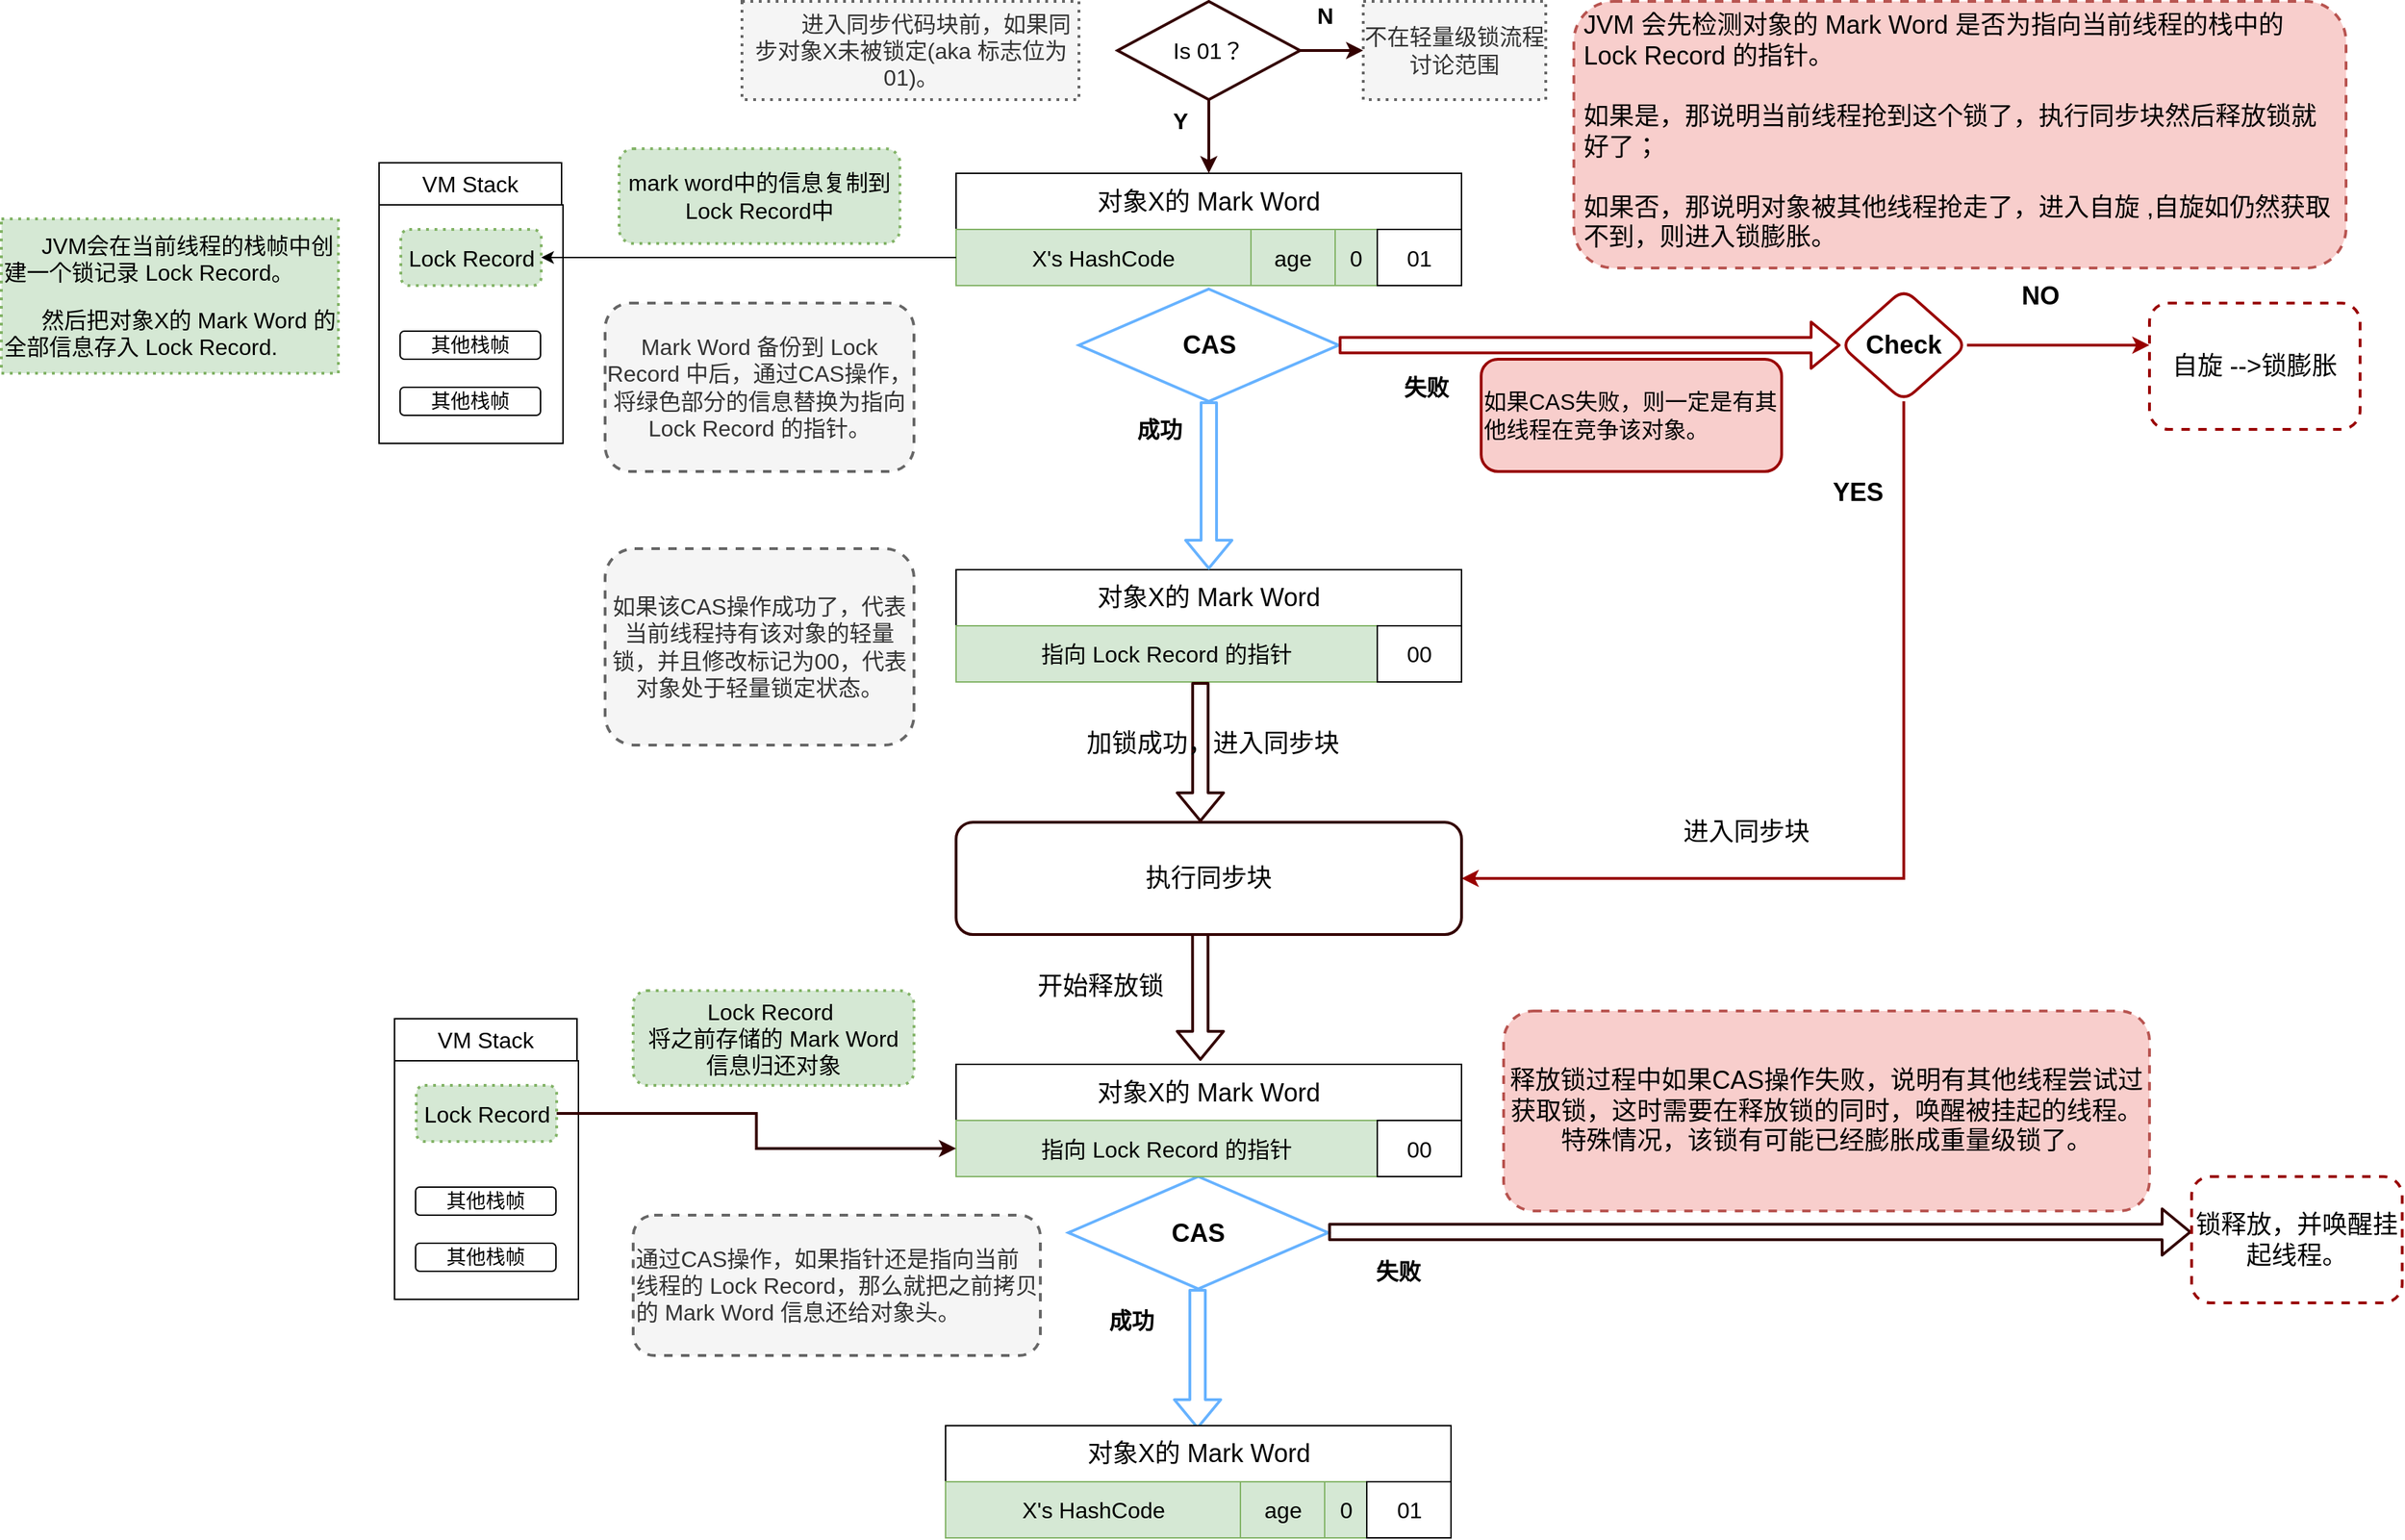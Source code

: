 <mxfile version="14.4.2" type="github">
  <diagram id="PGz8U3BKIXKiMVyUwiMm" name="Page-1">
    <mxGraphModel dx="2066" dy="1161" grid="1" gridSize="10" guides="1" tooltips="1" connect="1" arrows="1" fold="1" page="1" pageScale="1" pageWidth="827" pageHeight="1169" math="0" shadow="0">
      <root>
        <mxCell id="0" />
        <mxCell id="1" parent="0" />
        <mxCell id="QC1wFcTw7xElOVyUpBSb-2" value="&lt;font style=&quot;font-size: 18px&quot;&gt;对象X的 Mark Word&lt;/font&gt;" style="rounded=0;whiteSpace=wrap;html=1;" vertex="1" parent="1">
          <mxGeometry x="760" y="177.5" width="360" height="40" as="geometry" />
        </mxCell>
        <mxCell id="QC1wFcTw7xElOVyUpBSb-3" value="&lt;font style=&quot;font-size: 16px&quot;&gt;VM Stack&lt;/font&gt;" style="rounded=0;whiteSpace=wrap;html=1;" vertex="1" parent="1">
          <mxGeometry x="349" y="170" width="130" height="30" as="geometry" />
        </mxCell>
        <mxCell id="QC1wFcTw7xElOVyUpBSb-4" value="&lt;font style=&quot;font-size: 16px&quot;&gt;X&#39;s HashCode&lt;/font&gt;" style="rounded=0;whiteSpace=wrap;html=1;fillColor=#d5e8d4;strokeColor=#82b366;" vertex="1" parent="1">
          <mxGeometry x="760" y="217.5" width="210" height="40" as="geometry" />
        </mxCell>
        <mxCell id="QC1wFcTw7xElOVyUpBSb-5" value="&lt;font style=&quot;font-size: 16px&quot;&gt;age&lt;/font&gt;" style="rounded=0;whiteSpace=wrap;html=1;fillColor=#d5e8d4;strokeColor=#82b366;" vertex="1" parent="1">
          <mxGeometry x="970" y="217.5" width="60" height="40" as="geometry" />
        </mxCell>
        <mxCell id="QC1wFcTw7xElOVyUpBSb-6" value="&lt;span style=&quot;font-size: 16px&quot;&gt;0&lt;/span&gt;" style="rounded=0;whiteSpace=wrap;html=1;fillColor=#d5e8d4;strokeColor=#82b366;" vertex="1" parent="1">
          <mxGeometry x="1030" y="217.5" width="30" height="40" as="geometry" />
        </mxCell>
        <mxCell id="QC1wFcTw7xElOVyUpBSb-7" value="&lt;span style=&quot;font-size: 16px&quot;&gt;01&lt;/span&gt;" style="rounded=0;whiteSpace=wrap;html=1;" vertex="1" parent="1">
          <mxGeometry x="1060" y="217.5" width="60" height="40" as="geometry" />
        </mxCell>
        <mxCell id="QC1wFcTw7xElOVyUpBSb-90" style="edgeStyle=orthogonalEdgeStyle;rounded=0;orthogonalLoop=1;jettySize=auto;html=1;exitX=1;exitY=0.5;exitDx=0;exitDy=0;strokeColor=#330000;strokeWidth=2;fontSize=18;entryX=0;entryY=0.5;entryDx=0;entryDy=0;" edge="1" parent="1" source="QC1wFcTw7xElOVyUpBSb-8" target="QC1wFcTw7xElOVyUpBSb-92">
          <mxGeometry relative="1" as="geometry">
            <mxPoint x="920" y="90" as="targetPoint" />
          </mxGeometry>
        </mxCell>
        <mxCell id="QC1wFcTw7xElOVyUpBSb-94" style="edgeStyle=orthogonalEdgeStyle;rounded=0;orthogonalLoop=1;jettySize=auto;html=1;exitX=0.5;exitY=1;exitDx=0;exitDy=0;entryX=0.5;entryY=0;entryDx=0;entryDy=0;strokeColor=#330000;strokeWidth=2;fontSize=18;" edge="1" parent="1" source="QC1wFcTw7xElOVyUpBSb-8" target="QC1wFcTw7xElOVyUpBSb-2">
          <mxGeometry relative="1" as="geometry" />
        </mxCell>
        <mxCell id="QC1wFcTw7xElOVyUpBSb-8" value="&lt;font style=&quot;font-size: 16px&quot;&gt;Is 01？&lt;/font&gt;" style="rhombus;whiteSpace=wrap;html=1;strokeWidth=2;strokeColor=#330000;" vertex="1" parent="1">
          <mxGeometry x="875" y="55" width="130" height="70" as="geometry" />
        </mxCell>
        <mxCell id="QC1wFcTw7xElOVyUpBSb-9" value="&lt;font style=&quot;font-size: 16px&quot;&gt;&amp;nbsp; &amp;nbsp; &amp;nbsp; &amp;nbsp; 进入同步代码块前，如果同步对象X未被锁定(aka 标志位为 01)。&lt;/font&gt;" style="text;html=1;align=center;verticalAlign=middle;whiteSpace=wrap;rounded=0;dashed=1;dashPattern=1 2;strokeWidth=2;fillColor=#f5f5f5;strokeColor=#666666;fontColor=#333333;" vertex="1" parent="1">
          <mxGeometry x="607.5" y="55" width="240" height="70" as="geometry" />
        </mxCell>
        <mxCell id="QC1wFcTw7xElOVyUpBSb-11" value="" style="rounded=0;whiteSpace=wrap;html=1;" vertex="1" parent="1">
          <mxGeometry x="349" y="200" width="131" height="170" as="geometry" />
        </mxCell>
        <mxCell id="QC1wFcTw7xElOVyUpBSb-12" value="&lt;font style=&quot;font-size: 16px&quot;&gt;Lock Record&lt;/font&gt;" style="rounded=1;whiteSpace=wrap;html=1;dashed=1;strokeColor=#82b366;strokeWidth=2;dashPattern=1 2;fillColor=#d5e8d4;" vertex="1" parent="1">
          <mxGeometry x="364.5" y="217.5" width="100" height="40" as="geometry" />
        </mxCell>
        <mxCell id="QC1wFcTw7xElOVyUpBSb-13" value="&lt;span style=&quot;font-size: 14px&quot;&gt;其他栈帧&lt;br&gt;&lt;/span&gt;" style="rounded=1;whiteSpace=wrap;html=1;strokeColor=#000000;strokeWidth=1;" vertex="1" parent="1">
          <mxGeometry x="364" y="330" width="100" height="20" as="geometry" />
        </mxCell>
        <mxCell id="QC1wFcTw7xElOVyUpBSb-14" value="&lt;span style=&quot;font-size: 14px&quot;&gt;其他栈帧&lt;br&gt;&lt;/span&gt;" style="rounded=1;whiteSpace=wrap;html=1;strokeColor=#000000;strokeWidth=1;" vertex="1" parent="1">
          <mxGeometry x="364" y="290" width="100" height="20" as="geometry" />
        </mxCell>
        <mxCell id="QC1wFcTw7xElOVyUpBSb-15" value="&lt;font&gt;&lt;span style=&quot;font-size: 16px&quot;&gt;&amp;nbsp; &amp;nbsp; &amp;nbsp; JVM会在当前线程的栈帧中创建一个锁记录 Lock Record。&lt;br&gt;&lt;/span&gt;&lt;br&gt;&lt;span style=&quot;font-size: 16px&quot;&gt;&amp;nbsp; &amp;nbsp; &amp;nbsp; 然后把&lt;/span&gt;&lt;font style=&quot;font-size: 16px&quot;&gt;对象X的 Mark Word 的全部信息存入 Lock Record.&lt;/font&gt;&lt;br&gt;&lt;/font&gt;" style="text;html=1;fillColor=#d5e8d4;align=left;verticalAlign=middle;whiteSpace=wrap;rounded=0;dashed=1;glass=0;sketch=0;shadow=0;dashPattern=1 2;strokeWidth=2;strokeColor=#82b366;" vertex="1" parent="1">
          <mxGeometry x="80" y="210" width="240" height="110" as="geometry" />
        </mxCell>
        <mxCell id="QC1wFcTw7xElOVyUpBSb-16" value="&lt;font style=&quot;font-size: 16px&quot;&gt;&lt;b&gt;Y&lt;/b&gt;&lt;/font&gt;" style="text;html=1;strokeColor=none;fillColor=none;align=center;verticalAlign=middle;whiteSpace=wrap;rounded=0;" vertex="1" parent="1">
          <mxGeometry x="910" y="130" width="20" height="20" as="geometry" />
        </mxCell>
        <mxCell id="QC1wFcTw7xElOVyUpBSb-21" value="&lt;font style=&quot;font-size: 16px&quot;&gt;Mark Word 备份到 Lock Record 中后，通过CAS操作，将绿色部分的信息替换为指向 Lock Record 的指针。&lt;br&gt;&lt;/font&gt;" style="rounded=1;whiteSpace=wrap;html=1;shadow=0;glass=0;sketch=0;strokeWidth=2;align=center;strokeColor=#666666;dashed=1;fillColor=#f5f5f5;fontColor=#333333;" vertex="1" parent="1">
          <mxGeometry x="510" y="270" width="220" height="120" as="geometry" />
        </mxCell>
        <mxCell id="QC1wFcTw7xElOVyUpBSb-22" value="" style="endArrow=classic;html=1;exitX=0;exitY=0.5;exitDx=0;exitDy=0;entryX=1;entryY=0.5;entryDx=0;entryDy=0;" edge="1" parent="1" source="QC1wFcTw7xElOVyUpBSb-4" target="QC1wFcTw7xElOVyUpBSb-12">
          <mxGeometry width="50" height="50" relative="1" as="geometry">
            <mxPoint x="900" y="540" as="sourcePoint" />
            <mxPoint x="500" y="250" as="targetPoint" />
          </mxGeometry>
        </mxCell>
        <mxCell id="QC1wFcTw7xElOVyUpBSb-23" value="&lt;font style=&quot;font-size: 16px&quot;&gt;mark word中的信息复制到Lock Record中&lt;/font&gt;" style="text;html=1;fillColor=#d5e8d4;align=center;verticalAlign=middle;whiteSpace=wrap;rounded=1;shadow=0;glass=0;dashed=1;dashPattern=1 2;sketch=0;strokeColor=#82b366;strokeWidth=2;" vertex="1" parent="1">
          <mxGeometry x="520" y="160" width="200" height="67.5" as="geometry" />
        </mxCell>
        <mxCell id="QC1wFcTw7xElOVyUpBSb-24" value="&lt;font style=&quot;font-size: 18px&quot;&gt;对象X的 Mark Word&lt;/font&gt;" style="rounded=0;whiteSpace=wrap;html=1;" vertex="1" parent="1">
          <mxGeometry x="760" y="460" width="360" height="40" as="geometry" />
        </mxCell>
        <mxCell id="QC1wFcTw7xElOVyUpBSb-25" value="&lt;font style=&quot;font-size: 16px&quot;&gt;指向 Lock Record 的指针&lt;/font&gt;" style="rounded=0;whiteSpace=wrap;html=1;fillColor=#d5e8d4;strokeColor=#82b366;" vertex="1" parent="1">
          <mxGeometry x="760" y="500" width="300" height="40" as="geometry" />
        </mxCell>
        <mxCell id="QC1wFcTw7xElOVyUpBSb-28" value="&lt;span style=&quot;font-size: 16px&quot;&gt;00&lt;/span&gt;" style="rounded=0;whiteSpace=wrap;html=1;" vertex="1" parent="1">
          <mxGeometry x="1060" y="500" width="60" height="40" as="geometry" />
        </mxCell>
        <mxCell id="QC1wFcTw7xElOVyUpBSb-36" value="&lt;font style=&quot;font-size: 18px&quot;&gt;&lt;b&gt;CAS&lt;/b&gt;&lt;/font&gt;" style="rhombus;whiteSpace=wrap;html=1;rounded=0;shadow=0;glass=0;sketch=0;strokeColor=#66B2FF;strokeWidth=2;align=center;" vertex="1" parent="1">
          <mxGeometry x="847.5" y="260" width="185" height="80" as="geometry" />
        </mxCell>
        <mxCell id="QC1wFcTw7xElOVyUpBSb-37" value="&lt;span style=&quot;font-size: 16px&quot;&gt;&lt;b&gt;成功&lt;br&gt;&lt;/b&gt;&lt;/span&gt;" style="text;html=1;strokeColor=none;fillColor=none;align=center;verticalAlign=middle;whiteSpace=wrap;rounded=0;" vertex="1" parent="1">
          <mxGeometry x="880" y="350" width="50" height="20" as="geometry" />
        </mxCell>
        <mxCell id="QC1wFcTw7xElOVyUpBSb-39" value="&lt;font style=&quot;font-size: 16px&quot;&gt;&lt;b&gt;失败&lt;/b&gt;&lt;/font&gt;" style="text;html=1;strokeColor=none;fillColor=none;align=center;verticalAlign=middle;whiteSpace=wrap;rounded=0;" vertex="1" parent="1">
          <mxGeometry x="1070" y="320" width="50" height="20" as="geometry" />
        </mxCell>
        <mxCell id="QC1wFcTw7xElOVyUpBSb-43" value="" style="shape=flexArrow;endArrow=classic;html=1;strokeWidth=2;exitX=0.5;exitY=1;exitDx=0;exitDy=0;entryX=0.5;entryY=0;entryDx=0;entryDy=0;strokeColor=#66B2FF;" edge="1" parent="1" source="QC1wFcTw7xElOVyUpBSb-36" target="QC1wFcTw7xElOVyUpBSb-24">
          <mxGeometry width="50" height="50" relative="1" as="geometry">
            <mxPoint x="900" y="470" as="sourcePoint" />
            <mxPoint x="950" y="420" as="targetPoint" />
          </mxGeometry>
        </mxCell>
        <mxCell id="QC1wFcTw7xElOVyUpBSb-44" value="" style="shape=flexArrow;endArrow=classic;html=1;strokeWidth=2;exitX=1;exitY=0.5;exitDx=0;exitDy=0;strokeColor=#990000;" edge="1" parent="1" source="QC1wFcTw7xElOVyUpBSb-36">
          <mxGeometry width="50" height="50" relative="1" as="geometry">
            <mxPoint x="900" y="470" as="sourcePoint" />
            <mxPoint x="1390" y="300" as="targetPoint" />
          </mxGeometry>
        </mxCell>
        <mxCell id="QC1wFcTw7xElOVyUpBSb-45" value="&lt;font&gt;&lt;span style=&quot;font-size: 16px&quot;&gt;如果该CAS操作成功了，代表当前线程持有该对象的轻量锁，并且修改标记为00，代表对象处于轻量锁定状态。&lt;/span&gt;&lt;br&gt;&lt;/font&gt;" style="rounded=1;whiteSpace=wrap;html=1;shadow=0;glass=0;sketch=0;strokeWidth=2;align=center;strokeColor=#666666;dashed=1;fillColor=#f5f5f5;fontColor=#333333;" vertex="1" parent="1">
          <mxGeometry x="510" y="445" width="220" height="140" as="geometry" />
        </mxCell>
        <mxCell id="QC1wFcTw7xElOVyUpBSb-46" value="&lt;font style=&quot;font-size: 16px&quot;&gt;如果CAS失败，则一定是有其他线程在竞争该对象。&lt;/font&gt;" style="rounded=1;whiteSpace=wrap;html=1;shadow=0;glass=0;sketch=0;strokeWidth=2;align=left;fillColor=#f8cecc;strokeColor=#990000;" vertex="1" parent="1">
          <mxGeometry x="1134" y="310" width="214" height="80" as="geometry" />
        </mxCell>
        <mxCell id="QC1wFcTw7xElOVyUpBSb-51" style="edgeStyle=orthogonalEdgeStyle;rounded=0;orthogonalLoop=1;jettySize=auto;html=1;exitX=0.5;exitY=1;exitDx=0;exitDy=0;strokeColor=#990000;strokeWidth=2;entryX=1;entryY=0.5;entryDx=0;entryDy=0;" edge="1" parent="1" source="QC1wFcTw7xElOVyUpBSb-47" target="QC1wFcTw7xElOVyUpBSb-56">
          <mxGeometry relative="1" as="geometry">
            <mxPoint x="1440" y="660" as="targetPoint" />
          </mxGeometry>
        </mxCell>
        <mxCell id="QC1wFcTw7xElOVyUpBSb-54" style="edgeStyle=orthogonalEdgeStyle;rounded=0;orthogonalLoop=1;jettySize=auto;html=1;exitX=1;exitY=0.5;exitDx=0;exitDy=0;strokeColor=#990000;strokeWidth=2;" edge="1" parent="1" source="QC1wFcTw7xElOVyUpBSb-47">
          <mxGeometry relative="1" as="geometry">
            <mxPoint x="1610" y="300" as="targetPoint" />
          </mxGeometry>
        </mxCell>
        <mxCell id="QC1wFcTw7xElOVyUpBSb-47" value="&lt;b&gt;&lt;font style=&quot;font-size: 18px&quot;&gt;Check&lt;/font&gt;&lt;/b&gt;" style="rhombus;whiteSpace=wrap;html=1;rounded=1;shadow=0;glass=0;sketch=0;strokeColor=#990000;strokeWidth=2;align=center;" vertex="1" parent="1">
          <mxGeometry x="1390" y="260" width="90" height="80" as="geometry" />
        </mxCell>
        <mxCell id="QC1wFcTw7xElOVyUpBSb-50" value="&lt;font style=&quot;font-size: 18px&quot;&gt;JVM 会先检测对象的 Mark Word 是否为指向当前线程的栈中的 Lock Record 的指针。&lt;br&gt;&lt;br&gt;如果是，那说明当前线程抢到这个锁了，执行同步块然后释放锁就好了；&lt;br&gt;&lt;br&gt;如果否，那说明对象被其他线程抢走了，进入自旋 ,自旋如仍然获取不到，则进入锁膨胀。&lt;br&gt;&lt;/font&gt;" style="rounded=1;whiteSpace=wrap;html=1;shadow=0;glass=0;sketch=0;strokeColor=#b85450;strokeWidth=2;align=left;dashed=1;spacingLeft=5;spacingBottom=5;spacingTop=0;spacingRight=5;fillColor=#f8cecc;" vertex="1" parent="1">
          <mxGeometry x="1200" y="55" width="550" height="190" as="geometry" />
        </mxCell>
        <mxCell id="QC1wFcTw7xElOVyUpBSb-53" value="&lt;b&gt;&lt;font style=&quot;font-size: 18px&quot;&gt;YES&lt;/font&gt;&lt;/b&gt;" style="text;html=1;strokeColor=none;fillColor=none;align=center;verticalAlign=middle;whiteSpace=wrap;rounded=0;" vertex="1" parent="1">
          <mxGeometry x="1380" y="380" width="45" height="50" as="geometry" />
        </mxCell>
        <mxCell id="QC1wFcTw7xElOVyUpBSb-55" value="&lt;b&gt;&lt;font style=&quot;font-size: 18px&quot;&gt;NO&lt;/font&gt;&lt;/b&gt;" style="text;html=1;strokeColor=none;fillColor=none;align=center;verticalAlign=middle;whiteSpace=wrap;rounded=0;" vertex="1" parent="1">
          <mxGeometry x="1510" y="240" width="45" height="50" as="geometry" />
        </mxCell>
        <mxCell id="QC1wFcTw7xElOVyUpBSb-56" value="&lt;font style=&quot;font-size: 18px&quot;&gt;执行同步块&lt;/font&gt;" style="rounded=1;whiteSpace=wrap;html=1;shadow=0;glass=0;sketch=0;strokeWidth=2;align=center;strokeColor=#330000;" vertex="1" parent="1">
          <mxGeometry x="760" y="640" width="360" height="80" as="geometry" />
        </mxCell>
        <mxCell id="QC1wFcTw7xElOVyUpBSb-57" value="自旋 --&amp;gt;锁膨胀" style="rounded=1;whiteSpace=wrap;html=1;shadow=0;glass=0;dashed=1;sketch=0;strokeColor=#990000;strokeWidth=2;align=center;fontSize=18;" vertex="1" parent="1">
          <mxGeometry x="1610" y="270" width="150" height="90" as="geometry" />
        </mxCell>
        <mxCell id="QC1wFcTw7xElOVyUpBSb-61" value="" style="shape=flexArrow;endArrow=classic;html=1;strokeWidth=2;fontSize=18;strokeColor=#330000;exitX=0.58;exitY=1;exitDx=0;exitDy=0;exitPerimeter=0;" edge="1" parent="1" source="QC1wFcTw7xElOVyUpBSb-25">
          <mxGeometry width="50" height="50" relative="1" as="geometry">
            <mxPoint x="900" y="670" as="sourcePoint" />
            <mxPoint x="934" y="640" as="targetPoint" />
          </mxGeometry>
        </mxCell>
        <mxCell id="QC1wFcTw7xElOVyUpBSb-62" value="加锁成功，进入同步块" style="text;html=1;strokeColor=none;fillColor=none;align=center;verticalAlign=middle;whiteSpace=wrap;rounded=0;shadow=0;glass=0;sketch=0;fontSize=18;" vertex="1" parent="1">
          <mxGeometry x="847.5" y="567" width="190" height="34.5" as="geometry" />
        </mxCell>
        <mxCell id="QC1wFcTw7xElOVyUpBSb-63" value="进入同步块" style="text;html=1;strokeColor=none;fillColor=none;align=center;verticalAlign=middle;whiteSpace=wrap;rounded=0;shadow=0;glass=0;sketch=0;fontSize=18;" vertex="1" parent="1">
          <mxGeometry x="1266.25" y="630" width="113.75" height="34.5" as="geometry" />
        </mxCell>
        <mxCell id="QC1wFcTw7xElOVyUpBSb-64" value="" style="shape=flexArrow;endArrow=classic;html=1;strokeColor=#330000;strokeWidth=2;fontSize=18;exitX=0.483;exitY=0.988;exitDx=0;exitDy=0;exitPerimeter=0;" edge="1" parent="1" source="QC1wFcTw7xElOVyUpBSb-56">
          <mxGeometry width="50" height="50" relative="1" as="geometry">
            <mxPoint x="940" y="840" as="sourcePoint" />
            <mxPoint x="934" y="810" as="targetPoint" />
          </mxGeometry>
        </mxCell>
        <mxCell id="QC1wFcTw7xElOVyUpBSb-65" value="开始释放锁" style="text;html=1;strokeColor=none;fillColor=none;align=center;verticalAlign=middle;whiteSpace=wrap;rounded=0;shadow=0;glass=0;sketch=0;fontSize=18;" vertex="1" parent="1">
          <mxGeometry x="806.25" y="740" width="113.75" height="34.5" as="geometry" />
        </mxCell>
        <mxCell id="QC1wFcTw7xElOVyUpBSb-66" value="&lt;font style=&quot;font-size: 18px&quot;&gt;&lt;b&gt;CAS&lt;/b&gt;&lt;/font&gt;" style="rhombus;whiteSpace=wrap;html=1;rounded=0;shadow=0;glass=0;sketch=0;strokeColor=#66B2FF;strokeWidth=2;align=center;" vertex="1" parent="1">
          <mxGeometry x="840" y="892.5" width="185" height="80" as="geometry" />
        </mxCell>
        <mxCell id="QC1wFcTw7xElOVyUpBSb-67" value="&lt;span style=&quot;font-size: 16px&quot;&gt;&lt;b&gt;成功&lt;br&gt;&lt;/b&gt;&lt;/span&gt;" style="text;html=1;strokeColor=none;fillColor=none;align=center;verticalAlign=middle;whiteSpace=wrap;rounded=0;" vertex="1" parent="1">
          <mxGeometry x="860" y="980" width="50" height="30" as="geometry" />
        </mxCell>
        <mxCell id="QC1wFcTw7xElOVyUpBSb-68" value="" style="shape=flexArrow;endArrow=classic;html=1;strokeWidth=2;exitX=0.5;exitY=1;exitDx=0;exitDy=0;strokeColor=#66B2FF;" edge="1" parent="1">
          <mxGeometry width="50" height="50" relative="1" as="geometry">
            <mxPoint x="932" y="972.5" as="sourcePoint" />
            <mxPoint x="932" y="1072.5" as="targetPoint" />
          </mxGeometry>
        </mxCell>
        <mxCell id="QC1wFcTw7xElOVyUpBSb-69" value="" style="shape=flexArrow;endArrow=classic;html=1;strokeColor=#330000;strokeWidth=2;fontSize=18;" edge="1" parent="1">
          <mxGeometry width="50" height="50" relative="1" as="geometry">
            <mxPoint x="1025" y="932" as="sourcePoint" />
            <mxPoint x="1640" y="932" as="targetPoint" />
          </mxGeometry>
        </mxCell>
        <mxCell id="QC1wFcTw7xElOVyUpBSb-70" value="&lt;font style=&quot;font-size: 16px&quot;&gt;&lt;b&gt;失败&lt;/b&gt;&lt;/font&gt;" style="text;html=1;strokeColor=none;fillColor=none;align=center;verticalAlign=middle;whiteSpace=wrap;rounded=0;" vertex="1" parent="1">
          <mxGeometry x="1050" y="950" width="50" height="20" as="geometry" />
        </mxCell>
        <mxCell id="QC1wFcTw7xElOVyUpBSb-71" value="&lt;font style=&quot;font-size: 18px&quot;&gt;对象X的 Mark Word&lt;/font&gt;" style="rounded=0;whiteSpace=wrap;html=1;" vertex="1" parent="1">
          <mxGeometry x="760" y="812.5" width="360" height="40" as="geometry" />
        </mxCell>
        <mxCell id="QC1wFcTw7xElOVyUpBSb-72" value="&lt;font style=&quot;font-size: 16px&quot;&gt;指向 Lock Record 的指针&lt;/font&gt;" style="rounded=0;whiteSpace=wrap;html=1;fillColor=#d5e8d4;strokeColor=#82b366;" vertex="1" parent="1">
          <mxGeometry x="760" y="852.5" width="300" height="40" as="geometry" />
        </mxCell>
        <mxCell id="QC1wFcTw7xElOVyUpBSb-73" value="&lt;span style=&quot;font-size: 16px&quot;&gt;00&lt;/span&gt;" style="rounded=0;whiteSpace=wrap;html=1;" vertex="1" parent="1">
          <mxGeometry x="1060" y="852.5" width="60" height="40" as="geometry" />
        </mxCell>
        <mxCell id="QC1wFcTw7xElOVyUpBSb-74" value="&lt;font&gt;&lt;font style=&quot;font-size: 16px&quot;&gt;通过CAS操作，如果指针&lt;span&gt;还是指向当前线程的 Lock Record，那么就把之前拷贝的 Mark Word 信息还给对象头。&lt;/span&gt;&lt;br&gt;&lt;/font&gt;&lt;/font&gt;" style="rounded=1;whiteSpace=wrap;html=1;shadow=0;glass=0;sketch=0;strokeWidth=2;align=left;strokeColor=#666666;dashed=1;fillColor=#f5f5f5;fontColor=#333333;" vertex="1" parent="1">
          <mxGeometry x="530" y="920" width="290" height="100" as="geometry" />
        </mxCell>
        <mxCell id="QC1wFcTw7xElOVyUpBSb-75" value="&lt;font style=&quot;font-size: 16px&quot;&gt;VM Stack&lt;/font&gt;" style="rounded=0;whiteSpace=wrap;html=1;" vertex="1" parent="1">
          <mxGeometry x="360" y="780" width="130" height="30" as="geometry" />
        </mxCell>
        <mxCell id="QC1wFcTw7xElOVyUpBSb-76" value="" style="rounded=0;whiteSpace=wrap;html=1;" vertex="1" parent="1">
          <mxGeometry x="360" y="810" width="131" height="170" as="geometry" />
        </mxCell>
        <mxCell id="QC1wFcTw7xElOVyUpBSb-82" style="edgeStyle=orthogonalEdgeStyle;rounded=0;orthogonalLoop=1;jettySize=auto;html=1;exitX=1;exitY=0.5;exitDx=0;exitDy=0;entryX=0;entryY=0.5;entryDx=0;entryDy=0;strokeColor=#330000;strokeWidth=2;fontSize=18;" edge="1" parent="1" source="QC1wFcTw7xElOVyUpBSb-77" target="QC1wFcTw7xElOVyUpBSb-72">
          <mxGeometry relative="1" as="geometry" />
        </mxCell>
        <mxCell id="QC1wFcTw7xElOVyUpBSb-77" value="&lt;font style=&quot;font-size: 16px&quot;&gt;Lock Record&lt;/font&gt;" style="rounded=1;whiteSpace=wrap;html=1;dashed=1;strokeColor=#82b366;strokeWidth=2;dashPattern=1 2;fillColor=#d5e8d4;" vertex="1" parent="1">
          <mxGeometry x="375.5" y="827.5" width="100" height="40" as="geometry" />
        </mxCell>
        <mxCell id="QC1wFcTw7xElOVyUpBSb-78" value="&lt;span style=&quot;font-size: 14px&quot;&gt;其他栈帧&lt;br&gt;&lt;/span&gt;" style="rounded=1;whiteSpace=wrap;html=1;strokeColor=#000000;strokeWidth=1;" vertex="1" parent="1">
          <mxGeometry x="375" y="940" width="100" height="20" as="geometry" />
        </mxCell>
        <mxCell id="QC1wFcTw7xElOVyUpBSb-79" value="&lt;span style=&quot;font-size: 14px&quot;&gt;其他栈帧&lt;br&gt;&lt;/span&gt;" style="rounded=1;whiteSpace=wrap;html=1;strokeColor=#000000;strokeWidth=1;" vertex="1" parent="1">
          <mxGeometry x="375" y="900" width="100" height="20" as="geometry" />
        </mxCell>
        <mxCell id="QC1wFcTw7xElOVyUpBSb-81" value="&lt;font style=&quot;font-size: 16px&quot;&gt;Lock Record&amp;nbsp;&lt;br&gt;将之前存储的 Mark Word 信息归还对象&lt;/font&gt;" style="text;html=1;fillColor=#d5e8d4;align=center;verticalAlign=middle;whiteSpace=wrap;rounded=1;shadow=0;glass=0;dashed=1;dashPattern=1 2;sketch=0;strokeColor=#82b366;strokeWidth=2;" vertex="1" parent="1">
          <mxGeometry x="530" y="760" width="200" height="67.5" as="geometry" />
        </mxCell>
        <mxCell id="QC1wFcTw7xElOVyUpBSb-83" value="&lt;font style=&quot;font-size: 18px&quot;&gt;对象X的 Mark Word&lt;/font&gt;" style="rounded=0;whiteSpace=wrap;html=1;" vertex="1" parent="1">
          <mxGeometry x="752.5" y="1070" width="360" height="40" as="geometry" />
        </mxCell>
        <mxCell id="QC1wFcTw7xElOVyUpBSb-84" value="&lt;font style=&quot;font-size: 16px&quot;&gt;X&#39;s HashCode&lt;/font&gt;" style="rounded=0;whiteSpace=wrap;html=1;fillColor=#d5e8d4;strokeColor=#82b366;" vertex="1" parent="1">
          <mxGeometry x="752.5" y="1110" width="210" height="40" as="geometry" />
        </mxCell>
        <mxCell id="QC1wFcTw7xElOVyUpBSb-85" value="&lt;font style=&quot;font-size: 16px&quot;&gt;age&lt;/font&gt;" style="rounded=0;whiteSpace=wrap;html=1;fillColor=#d5e8d4;strokeColor=#82b366;" vertex="1" parent="1">
          <mxGeometry x="962.5" y="1110" width="60" height="40" as="geometry" />
        </mxCell>
        <mxCell id="QC1wFcTw7xElOVyUpBSb-86" value="&lt;span style=&quot;font-size: 16px&quot;&gt;0&lt;/span&gt;" style="rounded=0;whiteSpace=wrap;html=1;fillColor=#d5e8d4;strokeColor=#82b366;" vertex="1" parent="1">
          <mxGeometry x="1022.5" y="1110" width="30" height="40" as="geometry" />
        </mxCell>
        <mxCell id="QC1wFcTw7xElOVyUpBSb-87" value="&lt;span style=&quot;font-size: 16px&quot;&gt;01&lt;/span&gt;" style="rounded=0;whiteSpace=wrap;html=1;" vertex="1" parent="1">
          <mxGeometry x="1052.5" y="1110" width="60" height="40" as="geometry" />
        </mxCell>
        <mxCell id="QC1wFcTw7xElOVyUpBSb-88" value="释放锁过程中如果CAS操作失败，说明有其他线程尝试过获取锁，这时需要在释放锁的同时，唤醒被挂起的线程。特殊情况，该锁有可能已经膨胀成重量级锁了。" style="rounded=1;whiteSpace=wrap;html=1;shadow=0;glass=0;dashed=1;sketch=0;strokeColor=#b85450;strokeWidth=2;align=center;fontSize=18;fillColor=#f8cecc;" vertex="1" parent="1">
          <mxGeometry x="1150" y="774.5" width="460" height="142.5" as="geometry" />
        </mxCell>
        <mxCell id="QC1wFcTw7xElOVyUpBSb-89" value="锁释放，并唤醒挂起线程。" style="rounded=1;whiteSpace=wrap;html=1;shadow=0;glass=0;dashed=1;sketch=0;strokeColor=#990000;strokeWidth=2;align=center;fontSize=18;" vertex="1" parent="1">
          <mxGeometry x="1640" y="892.5" width="150" height="90" as="geometry" />
        </mxCell>
        <mxCell id="QC1wFcTw7xElOVyUpBSb-91" value="&lt;font style=&quot;font-size: 16px&quot;&gt;&lt;b&gt;N&lt;/b&gt;&lt;/font&gt;" style="text;html=1;strokeColor=none;fillColor=none;align=center;verticalAlign=middle;whiteSpace=wrap;rounded=0;" vertex="1" parent="1">
          <mxGeometry x="1012.5" y="55" width="20" height="20" as="geometry" />
        </mxCell>
        <mxCell id="QC1wFcTw7xElOVyUpBSb-92" value="&lt;span style=&quot;font-size: 16px&quot;&gt;不在轻量级锁流程讨论范围&lt;/span&gt;" style="text;html=1;align=center;verticalAlign=middle;whiteSpace=wrap;rounded=0;dashed=1;dashPattern=1 2;strokeWidth=2;fillColor=#f5f5f5;strokeColor=#666666;fontColor=#333333;" vertex="1" parent="1">
          <mxGeometry x="1050" y="55" width="130" height="70" as="geometry" />
        </mxCell>
      </root>
    </mxGraphModel>
  </diagram>
</mxfile>
